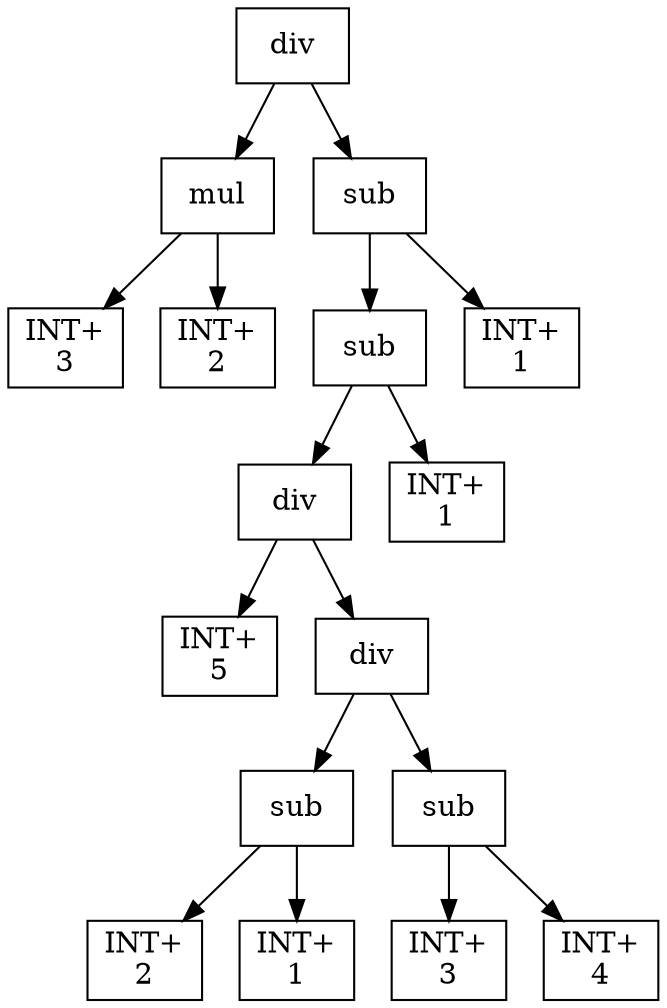 digraph expr {
  node [shape=box];
  n1 [label="div"];
  n2 [label="mul"];
  n3 [label="INT+\n3"];
  n4 [label="INT+\n2"];
  n2 -> n3;
  n2 -> n4;
  n5 [label="sub"];
  n6 [label="sub"];
  n7 [label="div"];
  n8 [label="INT+\n5"];
  n9 [label="div"];
  n10 [label="sub"];
  n11 [label="INT+\n2"];
  n12 [label="INT+\n1"];
  n10 -> n11;
  n10 -> n12;
  n13 [label="sub"];
  n14 [label="INT+\n3"];
  n15 [label="INT+\n4"];
  n13 -> n14;
  n13 -> n15;
  n9 -> n10;
  n9 -> n13;
  n7 -> n8;
  n7 -> n9;
  n16 [label="INT+\n1"];
  n6 -> n7;
  n6 -> n16;
  n17 [label="INT+\n1"];
  n5 -> n6;
  n5 -> n17;
  n1 -> n2;
  n1 -> n5;
}